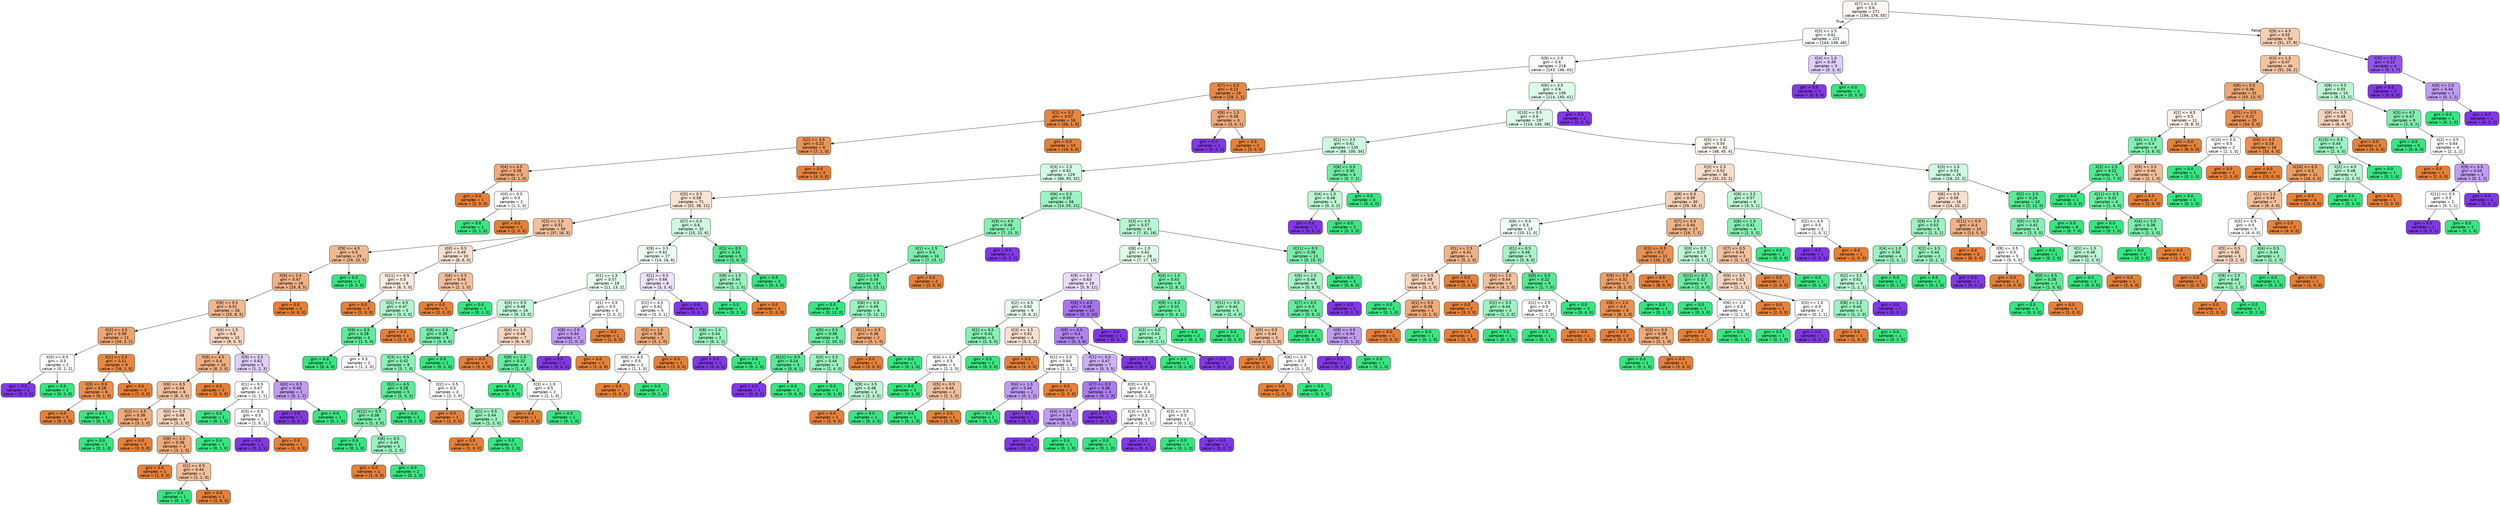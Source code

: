 digraph Tree {
node [shape=box, style="filled, rounded", color="black", fontname="helvetica"] ;
edge [fontname="helvetica"] ;
0 [label="X[7] <= 1.5\ngini = 0.6\nsamples = 271\nvalue = [194, 176, 55]", fillcolor="#fdf6f1"] ;
1 [label="X[5] <= 1.5\ngini = 0.61\nsamples = 221\nvalue = [143, 149, 46]", fillcolor="#f9fefb"] ;
0 -> 1 [labeldistance=2.5, labelangle=45, headlabel="True"] ;
2 [label="X[9] <= 2.5\ngini = 0.6\nsamples = 218\nvalue = [143, 146, 42]", fillcolor="#fcfffd"] ;
1 -> 2 ;
3 [label="X[7] <= 0.5\ngini = 0.12\nsamples = 19\nvalue = [29, 1, 1]", fillcolor="#e78946"] ;
2 -> 3 ;
4 [label="X[1] <= 0.5\ngini = 0.07\nsamples = 16\nvalue = [26, 1, 0]", fillcolor="#e68641"] ;
3 -> 4 ;
5 [label="X[2] <= 3.5\ngini = 0.22\nsamples = 6\nvalue = [7, 1, 0]", fillcolor="#e99355"] ;
4 -> 5 ;
6 [label="X[4] <= 0.5\ngini = 0.38\nsamples = 3\nvalue = [3, 1, 0]", fillcolor="#eeab7b"] ;
5 -> 6 ;
7 [label="gini = 0.0\nsamples = 1\nvalue = [2, 0, 0]", fillcolor="#e58139"] ;
6 -> 7 ;
8 [label="X[0] <= 0.5\ngini = 0.5\nsamples = 2\nvalue = [1, 1, 0]", fillcolor="#ffffff"] ;
6 -> 8 ;
9 [label="gini = 0.0\nsamples = 1\nvalue = [0, 1, 0]", fillcolor="#39e581"] ;
8 -> 9 ;
10 [label="gini = 0.0\nsamples = 1\nvalue = [1, 0, 0]", fillcolor="#e58139"] ;
8 -> 10 ;
11 [label="gini = 0.0\nsamples = 3\nvalue = [4, 0, 0]", fillcolor="#e58139"] ;
5 -> 11 ;
12 [label="gini = 0.0\nsamples = 10\nvalue = [19, 0, 0]", fillcolor="#e58139"] ;
4 -> 12 ;
13 [label="X[8] <= 1.5\ngini = 0.38\nsamples = 3\nvalue = [3, 0, 1]", fillcolor="#eeab7b"] ;
3 -> 13 ;
14 [label="gini = 0.0\nsamples = 1\nvalue = [0, 0, 1]", fillcolor="#8139e5"] ;
13 -> 14 ;
15 [label="gini = 0.0\nsamples = 2\nvalue = [3, 0, 0]", fillcolor="#e58139"] ;
13 -> 15 ;
16 [label="X[6] <= 3.5\ngini = 0.6\nsamples = 199\nvalue = [114, 145, 41]", fillcolor="#defbea"] ;
2 -> 16 ;
17 [label="X[10] <= 0.5\ngini = 0.6\nsamples = 197\nvalue = [114, 145, 38]", fillcolor="#ddfbea"] ;
16 -> 17 ;
18 [label="X[1] <= 3.5\ngini = 0.61\nsamples = 135\nvalue = [66, 100, 34]", fillcolor="#cdf8df"] ;
17 -> 18 ;
19 [label="X[3] <= 2.5\ngini = 0.62\nsamples = 129\nvalue = [66, 93, 32]", fillcolor="#d4f9e4"] ;
18 -> 19 ;
20 [label="X[5] <= 0.5\ngini = 0.58\nsamples = 71\nvalue = [52, 38, 11]", fillcolor="#f9e3d3"] ;
19 -> 20 ;
21 [label="X[3] <= 1.5\ngini = 0.51\nsamples = 39\nvalue = [37, 16, 5]", fillcolor="#f2c09c"] ;
20 -> 21 ;
22 [label="X[9] <= 4.5\ngini = 0.5\nsamples = 29\nvalue = [29, 10, 5]", fillcolor="#f0b990"] ;
21 -> 22 ;
23 [label="X[6] <= 2.5\ngini = 0.47\nsamples = 28\nvalue = [29, 8, 5]", fillcolor="#efb185"] ;
22 -> 23 ;
24 [label="X[8] <= 0.5\ngini = 0.51\nsamples = 26\nvalue = [25, 8, 5]", fillcolor="#f0b88f"] ;
23 -> 24 ;
25 [label="X[2] <= 3.5\ngini = 0.39\nsamples = 11\nvalue = [16, 3, 2]", fillcolor="#eca470"] ;
24 -> 25 ;
26 [label="X[0] <= 0.5\ngini = 0.5\nsamples = 2\nvalue = [0, 2, 2]", fillcolor="#ffffff"] ;
25 -> 26 ;
27 [label="gini = 0.0\nsamples = 1\nvalue = [0, 0, 2]", fillcolor="#8139e5"] ;
26 -> 27 ;
28 [label="gini = 0.0\nsamples = 1\nvalue = [0, 2, 0]", fillcolor="#39e581"] ;
26 -> 28 ;
29 [label="X[1] <= 0.5\ngini = 0.11\nsamples = 9\nvalue = [16, 1, 0]", fillcolor="#e78945"] ;
25 -> 29 ;
30 [label="X[3] <= 0.5\ngini = 0.18\nsamples = 6\nvalue = [9, 1, 0]", fillcolor="#e88f4f"] ;
29 -> 30 ;
31 [label="gini = 0.0\nsamples = 5\nvalue = [9, 0, 0]", fillcolor="#e58139"] ;
30 -> 31 ;
32 [label="gini = 0.0\nsamples = 1\nvalue = [0, 1, 0]", fillcolor="#39e581"] ;
30 -> 32 ;
33 [label="gini = 0.0\nsamples = 3\nvalue = [7, 0, 0]", fillcolor="#e58139"] ;
29 -> 33 ;
34 [label="X[4] <= 1.5\ngini = 0.6\nsamples = 15\nvalue = [9, 5, 3]", fillcolor="#f6d5bd"] ;
24 -> 34 ;
35 [label="X[9] <= 3.5\ngini = 0.4\nsamples = 10\nvalue = [8, 3, 0]", fillcolor="#efb083"] ;
34 -> 35 ;
36 [label="X[6] <= 0.5\ngini = 0.44\nsamples = 8\nvalue = [6, 3, 0]", fillcolor="#f2c09c"] ;
35 -> 36 ;
37 [label="X[2] <= 3.5\ngini = 0.38\nsamples = 4\nvalue = [3, 1, 0]", fillcolor="#eeab7b"] ;
36 -> 37 ;
38 [label="gini = 0.0\nsamples = 1\nvalue = [0, 1, 0]", fillcolor="#39e581"] ;
37 -> 38 ;
39 [label="gini = 0.0\nsamples = 3\nvalue = [3, 0, 0]", fillcolor="#e58139"] ;
37 -> 39 ;
40 [label="X[0] <= 0.5\ngini = 0.48\nsamples = 4\nvalue = [3, 2, 0]", fillcolor="#f6d5bd"] ;
36 -> 40 ;
41 [label="X[8] <= 2.0\ngini = 0.38\nsamples = 3\nvalue = [3, 1, 0]", fillcolor="#eeab7b"] ;
40 -> 41 ;
42 [label="gini = 0.0\nsamples = 1\nvalue = [1, 0, 0]", fillcolor="#e58139"] ;
41 -> 42 ;
43 [label="X[1] <= 0.5\ngini = 0.44\nsamples = 2\nvalue = [2, 1, 0]", fillcolor="#f2c09c"] ;
41 -> 43 ;
44 [label="gini = 0.0\nsamples = 1\nvalue = [0, 1, 0]", fillcolor="#39e581"] ;
43 -> 44 ;
45 [label="gini = 0.0\nsamples = 1\nvalue = [2, 0, 0]", fillcolor="#e58139"] ;
43 -> 45 ;
46 [label="gini = 0.0\nsamples = 1\nvalue = [0, 1, 0]", fillcolor="#39e581"] ;
40 -> 46 ;
47 [label="gini = 0.0\nsamples = 2\nvalue = [2, 0, 0]", fillcolor="#e58139"] ;
35 -> 47 ;
48 [label="X[9] <= 3.5\ngini = 0.61\nsamples = 5\nvalue = [1, 2, 3]", fillcolor="#e0cef8"] ;
34 -> 48 ;
49 [label="X[1] <= 0.5\ngini = 0.67\nsamples = 3\nvalue = [1, 1, 1]", fillcolor="#ffffff"] ;
48 -> 49 ;
50 [label="gini = 0.0\nsamples = 1\nvalue = [0, 1, 0]", fillcolor="#39e581"] ;
49 -> 50 ;
51 [label="X[3] <= 0.5\ngini = 0.5\nsamples = 2\nvalue = [1, 0, 1]", fillcolor="#ffffff"] ;
49 -> 51 ;
52 [label="gini = 0.0\nsamples = 1\nvalue = [0, 0, 1]", fillcolor="#8139e5"] ;
51 -> 52 ;
53 [label="gini = 0.0\nsamples = 1\nvalue = [1, 0, 0]", fillcolor="#e58139"] ;
51 -> 53 ;
54 [label="X[0] <= 0.5\ngini = 0.44\nsamples = 2\nvalue = [0, 1, 2]", fillcolor="#c09cf2"] ;
48 -> 54 ;
55 [label="gini = 0.0\nsamples = 1\nvalue = [0, 0, 2]", fillcolor="#8139e5"] ;
54 -> 55 ;
56 [label="gini = 0.0\nsamples = 1\nvalue = [0, 1, 0]", fillcolor="#39e581"] ;
54 -> 56 ;
57 [label="gini = 0.0\nsamples = 2\nvalue = [4, 0, 0]", fillcolor="#e58139"] ;
23 -> 57 ;
58 [label="gini = 0.0\nsamples = 1\nvalue = [0, 2, 0]", fillcolor="#39e581"] ;
22 -> 58 ;
59 [label="X[0] <= 0.5\ngini = 0.49\nsamples = 10\nvalue = [8, 6, 0]", fillcolor="#f8e0ce"] ;
21 -> 59 ;
60 [label="X[11] <= 0.5\ngini = 0.5\nsamples = 8\nvalue = [6, 5, 0]", fillcolor="#fbeade"] ;
59 -> 60 ;
61 [label="gini = 0.0\nsamples = 3\nvalue = [3, 0, 0]", fillcolor="#e58139"] ;
60 -> 61 ;
62 [label="X[2] <= 4.5\ngini = 0.47\nsamples = 5\nvalue = [3, 5, 0]", fillcolor="#b0f5cd"] ;
60 -> 62 ;
63 [label="X[9] <= 3.5\ngini = 0.28\nsamples = 4\nvalue = [1, 5, 0]", fillcolor="#61ea9a"] ;
62 -> 63 ;
64 [label="gini = 0.0\nsamples = 2\nvalue = [0, 4, 0]", fillcolor="#39e581"] ;
63 -> 64 ;
65 [label="gini = 0.5\nsamples = 2\nvalue = [1, 1, 0]", fillcolor="#ffffff"] ;
63 -> 65 ;
66 [label="gini = 0.0\nsamples = 1\nvalue = [2, 0, 0]", fillcolor="#e58139"] ;
62 -> 66 ;
67 [label="X[6] <= 0.5\ngini = 0.44\nsamples = 2\nvalue = [2, 1, 0]", fillcolor="#f2c09c"] ;
59 -> 67 ;
68 [label="gini = 0.0\nsamples = 1\nvalue = [2, 0, 0]", fillcolor="#e58139"] ;
67 -> 68 ;
69 [label="gini = 0.0\nsamples = 1\nvalue = [0, 1, 0]", fillcolor="#39e581"] ;
67 -> 69 ;
70 [label="X[7] <= 0.5\ngini = 0.6\nsamples = 32\nvalue = [15, 22, 6]", fillcolor="#cef8e0"] ;
20 -> 70 ;
71 [label="X[9] <= 3.5\ngini = 0.62\nsamples = 27\nvalue = [14, 16, 6]", fillcolor="#edfdf4"] ;
70 -> 71 ;
72 [label="X[1] <= 1.5\ngini = 0.57\nsamples = 19\nvalue = [11, 13, 2]", fillcolor="#e5fcee"] ;
71 -> 72 ;
73 [label="X[4] <= 0.5\ngini = 0.48\nsamples = 16\nvalue = [9, 13, 0]", fillcolor="#c2f7d8"] ;
72 -> 73 ;
74 [label="X[8] <= 3.5\ngini = 0.38\nsamples = 9\nvalue = [3, 9, 0]", fillcolor="#7beeab"] ;
73 -> 74 ;
75 [label="X[3] <= 0.5\ngini = 0.42\nsamples = 8\nvalue = [3, 7, 0]", fillcolor="#8ef0b7"] ;
74 -> 75 ;
76 [label="X[2] <= 4.5\ngini = 0.28\nsamples = 5\nvalue = [1, 5, 0]", fillcolor="#61ea9a"] ;
75 -> 76 ;
77 [label="X[11] <= 0.5\ngini = 0.38\nsamples = 4\nvalue = [1, 3, 0]", fillcolor="#7beeab"] ;
76 -> 77 ;
78 [label="gini = 0.0\nsamples = 1\nvalue = [0, 1, 0]", fillcolor="#39e581"] ;
77 -> 78 ;
79 [label="X[6] <= 0.5\ngini = 0.44\nsamples = 3\nvalue = [1, 2, 0]", fillcolor="#9cf2c0"] ;
77 -> 79 ;
80 [label="gini = 0.0\nsamples = 1\nvalue = [1, 0, 0]", fillcolor="#e58139"] ;
79 -> 80 ;
81 [label="gini = 0.0\nsamples = 2\nvalue = [0, 2, 0]", fillcolor="#39e581"] ;
79 -> 81 ;
82 [label="gini = 0.0\nsamples = 1\nvalue = [0, 2, 0]", fillcolor="#39e581"] ;
76 -> 82 ;
83 [label="X[2] <= 3.5\ngini = 0.5\nsamples = 3\nvalue = [2, 2, 0]", fillcolor="#ffffff"] ;
75 -> 83 ;
84 [label="gini = 0.0\nsamples = 1\nvalue = [1, 0, 0]", fillcolor="#e58139"] ;
83 -> 84 ;
85 [label="X[1] <= 0.5\ngini = 0.44\nsamples = 2\nvalue = [1, 2, 0]", fillcolor="#9cf2c0"] ;
83 -> 85 ;
86 [label="gini = 0.0\nsamples = 1\nvalue = [1, 0, 0]", fillcolor="#e58139"] ;
85 -> 86 ;
87 [label="gini = 0.0\nsamples = 1\nvalue = [0, 2, 0]", fillcolor="#39e581"] ;
85 -> 87 ;
88 [label="gini = 0.0\nsamples = 1\nvalue = [0, 2, 0]", fillcolor="#39e581"] ;
74 -> 88 ;
89 [label="X[4] <= 1.5\ngini = 0.48\nsamples = 7\nvalue = [6, 4, 0]", fillcolor="#f6d5bd"] ;
73 -> 89 ;
90 [label="gini = 0.0\nsamples = 3\nvalue = [5, 0, 0]", fillcolor="#e58139"] ;
89 -> 90 ;
91 [label="X[8] <= 2.0\ngini = 0.32\nsamples = 4\nvalue = [1, 4, 0]", fillcolor="#6aeca0"] ;
89 -> 91 ;
92 [label="gini = 0.0\nsamples = 2\nvalue = [0, 3, 0]", fillcolor="#39e581"] ;
91 -> 92 ;
93 [label="X[3] <= 1.0\ngini = 0.5\nsamples = 2\nvalue = [1, 1, 0]", fillcolor="#ffffff"] ;
91 -> 93 ;
94 [label="gini = 0.0\nsamples = 1\nvalue = [1, 0, 0]", fillcolor="#e58139"] ;
93 -> 94 ;
95 [label="gini = 0.0\nsamples = 1\nvalue = [0, 1, 0]", fillcolor="#39e581"] ;
93 -> 95 ;
96 [label="X[1] <= 2.5\ngini = 0.5\nsamples = 3\nvalue = [2, 0, 2]", fillcolor="#ffffff"] ;
72 -> 96 ;
97 [label="X[8] <= 2.5\ngini = 0.44\nsamples = 2\nvalue = [1, 0, 2]", fillcolor="#c09cf2"] ;
96 -> 97 ;
98 [label="gini = 0.0\nsamples = 1\nvalue = [0, 0, 2]", fillcolor="#8139e5"] ;
97 -> 98 ;
99 [label="gini = 0.0\nsamples = 1\nvalue = [1, 0, 0]", fillcolor="#e58139"] ;
97 -> 99 ;
100 [label="gini = 0.0\nsamples = 1\nvalue = [1, 0, 0]", fillcolor="#e58139"] ;
96 -> 100 ;
101 [label="X[1] <= 0.5\ngini = 0.66\nsamples = 8\nvalue = [3, 3, 4]", fillcolor="#ede3fb"] ;
71 -> 101 ;
102 [label="X[2] <= 4.5\ngini = 0.61\nsamples = 5\nvalue = [3, 3, 1]", fillcolor="#ffffff"] ;
101 -> 102 ;
103 [label="X[3] <= 1.0\ngini = 0.38\nsamples = 3\nvalue = [3, 1, 0]", fillcolor="#eeab7b"] ;
102 -> 103 ;
104 [label="X[6] <= 0.5\ngini = 0.5\nsamples = 2\nvalue = [1, 1, 0]", fillcolor="#ffffff"] ;
103 -> 104 ;
105 [label="gini = 0.0\nsamples = 1\nvalue = [1, 0, 0]", fillcolor="#e58139"] ;
104 -> 105 ;
106 [label="gini = 0.0\nsamples = 1\nvalue = [0, 1, 0]", fillcolor="#39e581"] ;
104 -> 106 ;
107 [label="gini = 0.0\nsamples = 1\nvalue = [2, 0, 0]", fillcolor="#e58139"] ;
103 -> 107 ;
108 [label="X[8] <= 2.0\ngini = 0.44\nsamples = 2\nvalue = [0, 2, 1]", fillcolor="#9cf2c0"] ;
102 -> 108 ;
109 [label="gini = 0.0\nsamples = 1\nvalue = [0, 0, 1]", fillcolor="#8139e5"] ;
108 -> 109 ;
110 [label="gini = 0.0\nsamples = 1\nvalue = [0, 2, 0]", fillcolor="#39e581"] ;
108 -> 110 ;
111 [label="gini = 0.0\nsamples = 3\nvalue = [0, 0, 3]", fillcolor="#8139e5"] ;
101 -> 111 ;
112 [label="X[1] <= 0.5\ngini = 0.24\nsamples = 5\nvalue = [1, 6, 0]", fillcolor="#5ae996"] ;
70 -> 112 ;
113 [label="X[8] <= 1.5\ngini = 0.44\nsamples = 2\nvalue = [1, 2, 0]", fillcolor="#9cf2c0"] ;
112 -> 113 ;
114 [label="gini = 0.0\nsamples = 1\nvalue = [0, 2, 0]", fillcolor="#39e581"] ;
113 -> 114 ;
115 [label="gini = 0.0\nsamples = 1\nvalue = [1, 0, 0]", fillcolor="#e58139"] ;
113 -> 115 ;
116 [label="gini = 0.0\nsamples = 3\nvalue = [0, 4, 0]", fillcolor="#39e581"] ;
112 -> 116 ;
117 [label="X[6] <= 0.5\ngini = 0.55\nsamples = 58\nvalue = [14, 55, 21]", fillcolor="#9df2c1"] ;
19 -> 117 ;
118 [label="X[9] <= 4.5\ngini = 0.46\nsamples = 17\nvalue = [7, 23, 3]", fillcolor="#85efb1"] ;
117 -> 118 ;
119 [label="X[1] <= 2.5\ngini = 0.4\nsamples = 16\nvalue = [7, 23, 1]", fillcolor="#7beeab"] ;
118 -> 119 ;
120 [label="X[2] <= 4.5\ngini = 0.34\nsamples = 14\nvalue = [5, 23, 1]", fillcolor="#6aeca0"] ;
119 -> 120 ;
121 [label="gini = 0.0\nsamples = 6\nvalue = [0, 12, 0]", fillcolor="#39e581"] ;
120 -> 121 ;
122 [label="X[8] <= 3.5\ngini = 0.49\nsamples = 8\nvalue = [5, 11, 1]", fillcolor="#9cf2c0"] ;
120 -> 122 ;
123 [label="X[0] <= 0.5\ngini = 0.38\nsamples = 6\nvalue = [2, 10, 1]", fillcolor="#6feca3"] ;
122 -> 123 ;
124 [label="X[11] <= 0.5\ngini = 0.24\nsamples = 3\nvalue = [0, 6, 1]", fillcolor="#5ae996"] ;
123 -> 124 ;
125 [label="gini = 0.0\nsamples = 1\nvalue = [0, 0, 1]", fillcolor="#8139e5"] ;
124 -> 125 ;
126 [label="gini = 0.0\nsamples = 2\nvalue = [0, 6, 0]", fillcolor="#39e581"] ;
124 -> 126 ;
127 [label="X[3] <= 3.5\ngini = 0.44\nsamples = 3\nvalue = [2, 4, 0]", fillcolor="#9cf2c0"] ;
123 -> 127 ;
128 [label="gini = 0.0\nsamples = 1\nvalue = [0, 1, 0]", fillcolor="#39e581"] ;
127 -> 128 ;
129 [label="X[9] <= 3.5\ngini = 0.48\nsamples = 2\nvalue = [2, 3, 0]", fillcolor="#bdf6d5"] ;
127 -> 129 ;
130 [label="gini = 0.0\nsamples = 1\nvalue = [2, 0, 0]", fillcolor="#e58139"] ;
129 -> 130 ;
131 [label="gini = 0.0\nsamples = 1\nvalue = [0, 3, 0]", fillcolor="#39e581"] ;
129 -> 131 ;
132 [label="X[11] <= 0.5\ngini = 0.38\nsamples = 2\nvalue = [3, 1, 0]", fillcolor="#eeab7b"] ;
122 -> 132 ;
133 [label="gini = 0.0\nsamples = 1\nvalue = [3, 0, 0]", fillcolor="#e58139"] ;
132 -> 133 ;
134 [label="gini = 0.0\nsamples = 1\nvalue = [0, 1, 0]", fillcolor="#39e581"] ;
132 -> 134 ;
135 [label="gini = 0.0\nsamples = 2\nvalue = [2, 0, 0]", fillcolor="#e58139"] ;
119 -> 135 ;
136 [label="gini = 0.0\nsamples = 1\nvalue = [0, 0, 2]", fillcolor="#8139e5"] ;
118 -> 136 ;
137 [label="X[3] <= 4.5\ngini = 0.57\nsamples = 41\nvalue = [7, 32, 18]", fillcolor="#b8f6d2"] ;
117 -> 137 ;
138 [label="X[8] <= 2.0\ngini = 0.63\nsamples = 28\nvalue = [7, 17, 13]", fillcolor="#defbea"] ;
137 -> 138 ;
139 [label="X[9] <= 3.5\ngini = 0.63\nsamples = 19\nvalue = [5, 9, 12]", fillcolor="#e9dcfa"] ;
138 -> 139 ;
140 [label="X[2] <= 4.5\ngini = 0.62\nsamples = 9\nvalue = [5, 6, 2]", fillcolor="#e6fcef"] ;
139 -> 140 ;
141 [label="X[1] <= 0.5\ngini = 0.41\nsamples = 5\nvalue = [2, 5, 0]", fillcolor="#88efb3"] ;
140 -> 141 ;
142 [label="X[4] <= 2.5\ngini = 0.5\nsamples = 3\nvalue = [2, 2, 0]", fillcolor="#ffffff"] ;
141 -> 142 ;
143 [label="gini = 0.0\nsamples = 1\nvalue = [0, 1, 0]", fillcolor="#39e581"] ;
142 -> 143 ;
144 [label="X[5] <= 0.5\ngini = 0.44\nsamples = 2\nvalue = [2, 1, 0]", fillcolor="#f2c09c"] ;
142 -> 144 ;
145 [label="gini = 0.0\nsamples = 1\nvalue = [0, 1, 0]", fillcolor="#39e581"] ;
144 -> 145 ;
146 [label="gini = 0.0\nsamples = 1\nvalue = [2, 0, 0]", fillcolor="#e58139"] ;
144 -> 146 ;
147 [label="gini = 0.0\nsamples = 2\nvalue = [0, 3, 0]", fillcolor="#39e581"] ;
141 -> 147 ;
148 [label="X[3] <= 3.5\ngini = 0.61\nsamples = 4\nvalue = [3, 1, 2]", fillcolor="#f8e0ce"] ;
140 -> 148 ;
149 [label="gini = 0.0\nsamples = 1\nvalue = [1, 0, 0]", fillcolor="#e58139"] ;
148 -> 149 ;
150 [label="X[1] <= 2.0\ngini = 0.64\nsamples = 3\nvalue = [2, 1, 2]", fillcolor="#ffffff"] ;
148 -> 150 ;
151 [label="X[4] <= 1.5\ngini = 0.44\nsamples = 2\nvalue = [0, 1, 2]", fillcolor="#c09cf2"] ;
150 -> 151 ;
152 [label="gini = 0.0\nsamples = 1\nvalue = [0, 1, 0]", fillcolor="#39e581"] ;
151 -> 152 ;
153 [label="gini = 0.0\nsamples = 1\nvalue = [0, 0, 2]", fillcolor="#8139e5"] ;
151 -> 153 ;
154 [label="gini = 0.0\nsamples = 1\nvalue = [2, 0, 0]", fillcolor="#e58139"] ;
150 -> 154 ;
155 [label="X[9] <= 4.5\ngini = 0.36\nsamples = 10\nvalue = [0, 3, 10]", fillcolor="#a774ed"] ;
139 -> 155 ;
156 [label="X[8] <= 0.5\ngini = 0.4\nsamples = 9\nvalue = [0, 3, 8]", fillcolor="#b083ef"] ;
155 -> 156 ;
157 [label="X[1] <= 0.5\ngini = 0.47\nsamples = 7\nvalue = [0, 3, 5]", fillcolor="#cdb0f5"] ;
156 -> 157 ;
158 [label="X[7] <= 0.5\ngini = 0.38\nsamples = 3\nvalue = [0, 1, 3]", fillcolor="#ab7bee"] ;
157 -> 158 ;
159 [label="X[4] <= 1.0\ngini = 0.44\nsamples = 2\nvalue = [0, 1, 2]", fillcolor="#c09cf2"] ;
158 -> 159 ;
160 [label="gini = 0.0\nsamples = 1\nvalue = [0, 0, 2]", fillcolor="#8139e5"] ;
159 -> 160 ;
161 [label="gini = 0.0\nsamples = 1\nvalue = [0, 1, 0]", fillcolor="#39e581"] ;
159 -> 161 ;
162 [label="gini = 0.0\nsamples = 1\nvalue = [0, 0, 1]", fillcolor="#8139e5"] ;
158 -> 162 ;
163 [label="X[0] <= 0.5\ngini = 0.5\nsamples = 4\nvalue = [0, 2, 2]", fillcolor="#ffffff"] ;
157 -> 163 ;
164 [label="X[3] <= 3.5\ngini = 0.5\nsamples = 2\nvalue = [0, 1, 1]", fillcolor="#ffffff"] ;
163 -> 164 ;
165 [label="gini = 0.0\nsamples = 1\nvalue = [0, 1, 0]", fillcolor="#39e581"] ;
164 -> 165 ;
166 [label="gini = 0.0\nsamples = 1\nvalue = [0, 0, 1]", fillcolor="#8139e5"] ;
164 -> 166 ;
167 [label="X[3] <= 3.5\ngini = 0.5\nsamples = 2\nvalue = [0, 1, 1]", fillcolor="#ffffff"] ;
163 -> 167 ;
168 [label="gini = 0.0\nsamples = 1\nvalue = [0, 1, 0]", fillcolor="#39e581"] ;
167 -> 168 ;
169 [label="gini = 0.0\nsamples = 1\nvalue = [0, 0, 1]", fillcolor="#8139e5"] ;
167 -> 169 ;
170 [label="gini = 0.0\nsamples = 2\nvalue = [0, 0, 3]", fillcolor="#8139e5"] ;
156 -> 170 ;
171 [label="gini = 0.0\nsamples = 1\nvalue = [0, 0, 2]", fillcolor="#8139e5"] ;
155 -> 171 ;
172 [label="X[4] <= 1.0\ngini = 0.43\nsamples = 9\nvalue = [2, 8, 1]", fillcolor="#7beeab"] ;
138 -> 172 ;
173 [label="X[9] <= 4.5\ngini = 0.32\nsamples = 4\nvalue = [0, 4, 1]", fillcolor="#6aeca0"] ;
172 -> 173 ;
174 [label="X[2] <= 4.0\ngini = 0.44\nsamples = 2\nvalue = [0, 2, 1]", fillcolor="#9cf2c0"] ;
173 -> 174 ;
175 [label="gini = 0.0\nsamples = 1\nvalue = [0, 2, 0]", fillcolor="#39e581"] ;
174 -> 175 ;
176 [label="gini = 0.0\nsamples = 1\nvalue = [0, 0, 1]", fillcolor="#8139e5"] ;
174 -> 176 ;
177 [label="gini = 0.0\nsamples = 2\nvalue = [0, 2, 0]", fillcolor="#39e581"] ;
173 -> 177 ;
178 [label="X[11] <= 0.5\ngini = 0.44\nsamples = 5\nvalue = [2, 4, 0]", fillcolor="#9cf2c0"] ;
172 -> 178 ;
179 [label="gini = 0.0\nsamples = 2\nvalue = [0, 3, 0]", fillcolor="#39e581"] ;
178 -> 179 ;
180 [label="X[0] <= 0.5\ngini = 0.44\nsamples = 3\nvalue = [2, 1, 0]", fillcolor="#f2c09c"] ;
178 -> 180 ;
181 [label="gini = 0.0\nsamples = 1\nvalue = [1, 0, 0]", fillcolor="#e58139"] ;
180 -> 181 ;
182 [label="X[6] <= 2.0\ngini = 0.5\nsamples = 2\nvalue = [1, 1, 0]", fillcolor="#ffffff"] ;
180 -> 182 ;
183 [label="gini = 0.0\nsamples = 1\nvalue = [1, 0, 0]", fillcolor="#e58139"] ;
182 -> 183 ;
184 [label="gini = 0.0\nsamples = 1\nvalue = [0, 1, 0]", fillcolor="#39e581"] ;
182 -> 184 ;
185 [label="X[11] <= 0.5\ngini = 0.38\nsamples = 13\nvalue = [0, 15, 5]", fillcolor="#7beeab"] ;
137 -> 185 ;
186 [label="X[6] <= 2.0\ngini = 0.46\nsamples = 8\nvalue = [0, 9, 5]", fillcolor="#a7f3c7"] ;
185 -> 186 ;
187 [label="X[7] <= 0.5\ngini = 0.3\nsamples = 6\nvalue = [0, 9, 2]", fillcolor="#65eb9d"] ;
186 -> 187 ;
188 [label="gini = 0.0\nsamples = 4\nvalue = [0, 8, 0]", fillcolor="#39e581"] ;
187 -> 188 ;
189 [label="X[9] <= 4.5\ngini = 0.44\nsamples = 2\nvalue = [0, 1, 2]", fillcolor="#c09cf2"] ;
187 -> 189 ;
190 [label="gini = 0.0\nsamples = 1\nvalue = [0, 0, 2]", fillcolor="#8139e5"] ;
189 -> 190 ;
191 [label="gini = 0.0\nsamples = 1\nvalue = [0, 1, 0]", fillcolor="#39e581"] ;
189 -> 191 ;
192 [label="gini = 0.0\nsamples = 2\nvalue = [0, 0, 3]", fillcolor="#8139e5"] ;
186 -> 192 ;
193 [label="gini = 0.0\nsamples = 5\nvalue = [0, 6, 0]", fillcolor="#39e581"] ;
185 -> 193 ;
194 [label="X[8] <= 0.5\ngini = 0.35\nsamples = 6\nvalue = [0, 7, 2]", fillcolor="#72eca5"] ;
18 -> 194 ;
195 [label="X[4] <= 1.5\ngini = 0.48\nsamples = 3\nvalue = [0, 3, 2]", fillcolor="#bdf6d5"] ;
194 -> 195 ;
196 [label="gini = 0.0\nsamples = 1\nvalue = [0, 0, 2]", fillcolor="#8139e5"] ;
195 -> 196 ;
197 [label="gini = 0.0\nsamples = 2\nvalue = [0, 3, 0]", fillcolor="#39e581"] ;
195 -> 197 ;
198 [label="gini = 0.0\nsamples = 3\nvalue = [0, 4, 0]", fillcolor="#39e581"] ;
194 -> 198 ;
199 [label="X[5] <= 0.5\ngini = 0.54\nsamples = 62\nvalue = [48, 45, 4]", fillcolor="#fef8f4"] ;
17 -> 199 ;
200 [label="X[3] <= 2.5\ngini = 0.52\nsamples = 36\nvalue = [32, 23, 2]", fillcolor="#f8decb"] ;
199 -> 200 ;
201 [label="X[8] <= 0.5\ngini = 0.49\nsamples = 30\nvalue = [29, 18, 1]", fillcolor="#f5d1b6"] ;
200 -> 201 ;
202 [label="X[6] <= 0.5\ngini = 0.5\nsamples = 13\nvalue = [10, 11, 0]", fillcolor="#edfdf4"] ;
201 -> 202 ;
203 [label="X[1] <= 2.5\ngini = 0.41\nsamples = 4\nvalue = [5, 2, 0]", fillcolor="#efb388"] ;
202 -> 203 ;
204 [label="X[0] <= 0.5\ngini = 0.48\nsamples = 3\nvalue = [3, 2, 0]", fillcolor="#f6d5bd"] ;
203 -> 204 ;
205 [label="gini = 0.0\nsamples = 1\nvalue = [0, 1, 0]", fillcolor="#39e581"] ;
204 -> 205 ;
206 [label="X[1] <= 0.5\ngini = 0.38\nsamples = 2\nvalue = [3, 1, 0]", fillcolor="#eeab7b"] ;
204 -> 206 ;
207 [label="gini = 0.0\nsamples = 1\nvalue = [3, 0, 0]", fillcolor="#e58139"] ;
206 -> 207 ;
208 [label="gini = 0.0\nsamples = 1\nvalue = [0, 1, 0]", fillcolor="#39e581"] ;
206 -> 208 ;
209 [label="gini = 0.0\nsamples = 1\nvalue = [2, 0, 0]", fillcolor="#e58139"] ;
203 -> 209 ;
210 [label="X[1] <= 0.5\ngini = 0.46\nsamples = 9\nvalue = [5, 9, 0]", fillcolor="#a7f3c7"] ;
202 -> 210 ;
211 [label="X[4] <= 2.0\ngini = 0.44\nsamples = 4\nvalue = [4, 2, 0]", fillcolor="#f2c09c"] ;
210 -> 211 ;
212 [label="gini = 0.0\nsamples = 2\nvalue = [3, 0, 0]", fillcolor="#e58139"] ;
211 -> 212 ;
213 [label="X[2] <= 3.5\ngini = 0.44\nsamples = 2\nvalue = [1, 2, 0]", fillcolor="#9cf2c0"] ;
211 -> 213 ;
214 [label="gini = 0.0\nsamples = 1\nvalue = [1, 0, 0]", fillcolor="#e58139"] ;
213 -> 214 ;
215 [label="gini = 0.0\nsamples = 1\nvalue = [0, 2, 0]", fillcolor="#39e581"] ;
213 -> 215 ;
216 [label="X[0] <= 0.5\ngini = 0.22\nsamples = 5\nvalue = [1, 7, 0]", fillcolor="#55e993"] ;
210 -> 216 ;
217 [label="X[1] <= 2.5\ngini = 0.5\nsamples = 2\nvalue = [1, 1, 0]", fillcolor="#ffffff"] ;
216 -> 217 ;
218 [label="gini = 0.0\nsamples = 1\nvalue = [0, 1, 0]", fillcolor="#39e581"] ;
217 -> 218 ;
219 [label="gini = 0.0\nsamples = 1\nvalue = [1, 0, 0]", fillcolor="#e58139"] ;
217 -> 219 ;
220 [label="gini = 0.0\nsamples = 3\nvalue = [0, 6, 0]", fillcolor="#39e581"] ;
216 -> 220 ;
221 [label="X[7] <= 0.5\ngini = 0.44\nsamples = 17\nvalue = [19, 7, 1]", fillcolor="#efb388"] ;
201 -> 221 ;
222 [label="X[1] <= 0.5\ngini = 0.2\nsamples = 11\nvalue = [16, 2, 0]", fillcolor="#e89152"] ;
221 -> 222 ;
223 [label="X[9] <= 3.5\ngini = 0.32\nsamples = 7\nvalue = [8, 2, 0]", fillcolor="#eca06a"] ;
222 -> 223 ;
224 [label="X[8] <= 2.0\ngini = 0.2\nsamples = 6\nvalue = [8, 1, 0]", fillcolor="#e89152"] ;
223 -> 224 ;
225 [label="gini = 0.0\nsamples = 3\nvalue = [5, 0, 0]", fillcolor="#e58139"] ;
224 -> 225 ;
226 [label="X[3] <= 0.5\ngini = 0.38\nsamples = 3\nvalue = [3, 1, 0]", fillcolor="#eeab7b"] ;
224 -> 226 ;
227 [label="gini = 0.0\nsamples = 1\nvalue = [0, 1, 0]", fillcolor="#39e581"] ;
226 -> 227 ;
228 [label="gini = 0.0\nsamples = 2\nvalue = [3, 0, 0]", fillcolor="#e58139"] ;
226 -> 228 ;
229 [label="gini = 0.0\nsamples = 1\nvalue = [0, 1, 0]", fillcolor="#39e581"] ;
223 -> 229 ;
230 [label="gini = 0.0\nsamples = 4\nvalue = [8, 0, 0]", fillcolor="#e58139"] ;
222 -> 230 ;
231 [label="X[0] <= 0.5\ngini = 0.57\nsamples = 6\nvalue = [3, 5, 1]", fillcolor="#bdf6d5"] ;
221 -> 231 ;
232 [label="X[11] <= 0.5\ngini = 0.32\nsamples = 3\nvalue = [1, 4, 0]", fillcolor="#6aeca0"] ;
231 -> 232 ;
233 [label="gini = 0.0\nsamples = 1\nvalue = [0, 3, 0]", fillcolor="#39e581"] ;
232 -> 233 ;
234 [label="X[6] <= 1.0\ngini = 0.5\nsamples = 2\nvalue = [1, 1, 0]", fillcolor="#ffffff"] ;
232 -> 234 ;
235 [label="gini = 0.0\nsamples = 1\nvalue = [1, 0, 0]", fillcolor="#e58139"] ;
234 -> 235 ;
236 [label="gini = 0.0\nsamples = 1\nvalue = [0, 1, 0]", fillcolor="#39e581"] ;
234 -> 236 ;
237 [label="X[9] <= 3.5\ngini = 0.62\nsamples = 3\nvalue = [2, 1, 1]", fillcolor="#f6d5bd"] ;
231 -> 237 ;
238 [label="gini = 0.0\nsamples = 1\nvalue = [2, 0, 0]", fillcolor="#e58139"] ;
237 -> 238 ;
239 [label="X[3] <= 1.0\ngini = 0.5\nsamples = 2\nvalue = [0, 1, 1]", fillcolor="#ffffff"] ;
237 -> 239 ;
240 [label="gini = 0.0\nsamples = 1\nvalue = [0, 1, 0]", fillcolor="#39e581"] ;
239 -> 240 ;
241 [label="gini = 0.0\nsamples = 1\nvalue = [0, 0, 1]", fillcolor="#8139e5"] ;
239 -> 241 ;
242 [label="X[9] <= 3.5\ngini = 0.57\nsamples = 6\nvalue = [3, 5, 1]", fillcolor="#bdf6d5"] ;
200 -> 242 ;
243 [label="X[8] <= 1.5\ngini = 0.41\nsamples = 4\nvalue = [2, 5, 0]", fillcolor="#88efb3"] ;
242 -> 243 ;
244 [label="X[7] <= 0.5\ngini = 0.44\nsamples = 2\nvalue = [2, 1, 0]", fillcolor="#f2c09c"] ;
243 -> 244 ;
245 [label="gini = 0.0\nsamples = 1\nvalue = [2, 0, 0]", fillcolor="#e58139"] ;
244 -> 245 ;
246 [label="gini = 0.0\nsamples = 1\nvalue = [0, 1, 0]", fillcolor="#39e581"] ;
244 -> 246 ;
247 [label="gini = 0.0\nsamples = 2\nvalue = [0, 4, 0]", fillcolor="#39e581"] ;
243 -> 247 ;
248 [label="X[2] <= 4.5\ngini = 0.5\nsamples = 2\nvalue = [1, 0, 1]", fillcolor="#ffffff"] ;
242 -> 248 ;
249 [label="gini = 0.0\nsamples = 1\nvalue = [0, 0, 1]", fillcolor="#8139e5"] ;
248 -> 249 ;
250 [label="gini = 0.0\nsamples = 1\nvalue = [1, 0, 0]", fillcolor="#e58139"] ;
248 -> 250 ;
251 [label="X[3] <= 1.5\ngini = 0.53\nsamples = 26\nvalue = [16, 22, 2]", fillcolor="#cef8e0"] ;
199 -> 251 ;
252 [label="X[6] <= 0.5\ngini = 0.56\nsamples = 16\nvalue = [14, 10, 2]", fillcolor="#f8e0ce"] ;
251 -> 252 ;
253 [label="X[9] <= 3.5\ngini = 0.53\nsamples = 6\nvalue = [1, 5, 2]", fillcolor="#9cf2c0"] ;
252 -> 253 ;
254 [label="X[4] <= 1.0\ngini = 0.56\nsamples = 4\nvalue = [1, 3, 1]", fillcolor="#9cf2c0"] ;
253 -> 254 ;
255 [label="X[2] <= 3.5\ngini = 0.62\nsamples = 3\nvalue = [1, 2, 1]", fillcolor="#bdf6d5"] ;
254 -> 255 ;
256 [label="X[8] <= 1.5\ngini = 0.44\nsamples = 2\nvalue = [1, 2, 0]", fillcolor="#9cf2c0"] ;
255 -> 256 ;
257 [label="gini = 0.0\nsamples = 1\nvalue = [1, 0, 0]", fillcolor="#e58139"] ;
256 -> 257 ;
258 [label="gini = 0.0\nsamples = 1\nvalue = [0, 2, 0]", fillcolor="#39e581"] ;
256 -> 258 ;
259 [label="gini = 0.0\nsamples = 1\nvalue = [0, 0, 1]", fillcolor="#8139e5"] ;
255 -> 259 ;
260 [label="gini = 0.0\nsamples = 1\nvalue = [0, 1, 0]", fillcolor="#39e581"] ;
254 -> 260 ;
261 [label="X[2] <= 3.5\ngini = 0.44\nsamples = 2\nvalue = [0, 2, 1]", fillcolor="#9cf2c0"] ;
253 -> 261 ;
262 [label="gini = 0.0\nsamples = 1\nvalue = [0, 2, 0]", fillcolor="#39e581"] ;
261 -> 262 ;
263 [label="gini = 0.0\nsamples = 1\nvalue = [0, 0, 1]", fillcolor="#8139e5"] ;
261 -> 263 ;
264 [label="X[11] <= 0.5\ngini = 0.4\nsamples = 10\nvalue = [13, 5, 0]", fillcolor="#efb185"] ;
252 -> 264 ;
265 [label="gini = 0.0\nsamples = 5\nvalue = [8, 0, 0]", fillcolor="#e58139"] ;
264 -> 265 ;
266 [label="X[8] <= 3.5\ngini = 0.5\nsamples = 5\nvalue = [5, 5, 0]", fillcolor="#ffffff"] ;
264 -> 266 ;
267 [label="gini = 0.0\nsamples = 3\nvalue = [4, 0, 0]", fillcolor="#e58139"] ;
266 -> 267 ;
268 [label="X[0] <= 0.5\ngini = 0.28\nsamples = 2\nvalue = [1, 5, 0]", fillcolor="#61ea9a"] ;
266 -> 268 ;
269 [label="gini = 0.0\nsamples = 1\nvalue = [0, 5, 0]", fillcolor="#39e581"] ;
268 -> 269 ;
270 [label="gini = 0.0\nsamples = 1\nvalue = [1, 0, 0]", fillcolor="#e58139"] ;
268 -> 270 ;
271 [label="X[2] <= 3.5\ngini = 0.24\nsamples = 10\nvalue = [2, 12, 0]", fillcolor="#5ae996"] ;
251 -> 271 ;
272 [label="X[0] <= 0.5\ngini = 0.41\nsamples = 4\nvalue = [2, 5, 0]", fillcolor="#88efb3"] ;
271 -> 272 ;
273 [label="gini = 0.0\nsamples = 1\nvalue = [0, 2, 0]", fillcolor="#39e581"] ;
272 -> 273 ;
274 [label="X[1] <= 1.5\ngini = 0.48\nsamples = 3\nvalue = [2, 3, 0]", fillcolor="#bdf6d5"] ;
272 -> 274 ;
275 [label="gini = 0.0\nsamples = 2\nvalue = [0, 3, 0]", fillcolor="#39e581"] ;
274 -> 275 ;
276 [label="gini = 0.0\nsamples = 1\nvalue = [2, 0, 0]", fillcolor="#e58139"] ;
274 -> 276 ;
277 [label="gini = 0.0\nsamples = 6\nvalue = [0, 7, 0]", fillcolor="#39e581"] ;
271 -> 277 ;
278 [label="gini = 0.0\nsamples = 2\nvalue = [0, 0, 3]", fillcolor="#8139e5"] ;
16 -> 278 ;
279 [label="X[4] <= 1.0\ngini = 0.49\nsamples = 3\nvalue = [0, 3, 4]", fillcolor="#e0cef8"] ;
1 -> 279 ;
280 [label="gini = 0.0\nsamples = 1\nvalue = [0, 0, 4]", fillcolor="#8139e5"] ;
279 -> 280 ;
281 [label="gini = 0.0\nsamples = 2\nvalue = [0, 3, 0]", fillcolor="#39e581"] ;
279 -> 281 ;
282 [label="X[9] <= 4.5\ngini = 0.55\nsamples = 50\nvalue = [51, 27, 9]", fillcolor="#f5cdb0"] ;
0 -> 282 [labeldistance=2.5, labelangle=-45, headlabel="False"] ;
283 [label="X[3] <= 1.5\ngini = 0.47\nsamples = 46\nvalue = [51, 26, 2]", fillcolor="#f3c4a2"] ;
282 -> 283 ;
284 [label="X[8] <= 0.5\ngini = 0.36\nsamples = 31\nvalue = [43, 13, 0]", fillcolor="#eda775"] ;
283 -> 284 ;
285 [label="X[2] <= 4.5\ngini = 0.5\nsamples = 11\nvalue = [9, 8, 0]", fillcolor="#fcf1e9"] ;
284 -> 285 ;
286 [label="X[4] <= 1.5\ngini = 0.4\nsamples = 8\nvalue = [3, 8, 0]", fillcolor="#83efb0"] ;
285 -> 286 ;
287 [label="X[2] <= 2.5\ngini = 0.22\nsamples = 5\nvalue = [1, 7, 0]", fillcolor="#55e993"] ;
286 -> 287 ;
288 [label="gini = 0.0\nsamples = 1\nvalue = [0, 3, 0]", fillcolor="#39e581"] ;
287 -> 288 ;
289 [label="X[11] <= 0.5\ngini = 0.32\nsamples = 4\nvalue = [1, 4, 0]", fillcolor="#6aeca0"] ;
287 -> 289 ;
290 [label="gini = 0.0\nsamples = 1\nvalue = [0, 1, 0]", fillcolor="#39e581"] ;
289 -> 290 ;
291 [label="X[4] <= 0.5\ngini = 0.38\nsamples = 3\nvalue = [1, 3, 0]", fillcolor="#7beeab"] ;
289 -> 291 ;
292 [label="gini = 0.0\nsamples = 2\nvalue = [0, 3, 0]", fillcolor="#39e581"] ;
291 -> 292 ;
293 [label="gini = 0.0\nsamples = 1\nvalue = [1, 0, 0]", fillcolor="#e58139"] ;
291 -> 293 ;
294 [label="X[9] <= 3.5\ngini = 0.44\nsamples = 3\nvalue = [2, 1, 0]", fillcolor="#f2c09c"] ;
286 -> 294 ;
295 [label="gini = 0.0\nsamples = 2\nvalue = [2, 0, 0]", fillcolor="#e58139"] ;
294 -> 295 ;
296 [label="gini = 0.0\nsamples = 1\nvalue = [0, 1, 0]", fillcolor="#39e581"] ;
294 -> 296 ;
297 [label="gini = 0.0\nsamples = 3\nvalue = [6, 0, 0]", fillcolor="#e58139"] ;
285 -> 297 ;
298 [label="X[11] <= 0.5\ngini = 0.22\nsamples = 20\nvalue = [34, 5, 0]", fillcolor="#e99456"] ;
284 -> 298 ;
299 [label="X[10] <= 0.5\ngini = 0.5\nsamples = 2\nvalue = [1, 1, 0]", fillcolor="#ffffff"] ;
298 -> 299 ;
300 [label="gini = 0.0\nsamples = 1\nvalue = [0, 1, 0]", fillcolor="#39e581"] ;
299 -> 300 ;
301 [label="gini = 0.0\nsamples = 1\nvalue = [1, 0, 0]", fillcolor="#e58139"] ;
299 -> 301 ;
302 [label="X[6] <= 0.5\ngini = 0.19\nsamples = 18\nvalue = [33, 4, 0]", fillcolor="#e89051"] ;
298 -> 302 ;
303 [label="gini = 0.0\nsamples = 7\nvalue = [15, 0, 0]", fillcolor="#e58139"] ;
302 -> 303 ;
304 [label="X[10] <= 0.5\ngini = 0.3\nsamples = 11\nvalue = [18, 4, 0]", fillcolor="#eb9d65"] ;
302 -> 304 ;
305 [label="X[1] <= 1.5\ngini = 0.44\nsamples = 7\nvalue = [8, 4, 0]", fillcolor="#f2c09c"] ;
304 -> 305 ;
306 [label="X[0] <= 0.5\ngini = 0.5\nsamples = 5\nvalue = [4, 4, 0]", fillcolor="#ffffff"] ;
305 -> 306 ;
307 [label="X[5] <= 0.5\ngini = 0.48\nsamples = 3\nvalue = [3, 2, 0]", fillcolor="#f6d5bd"] ;
306 -> 307 ;
308 [label="gini = 0.0\nsamples = 1\nvalue = [2, 0, 0]", fillcolor="#e58139"] ;
307 -> 308 ;
309 [label="X[9] <= 2.5\ngini = 0.44\nsamples = 2\nvalue = [1, 2, 0]", fillcolor="#9cf2c0"] ;
307 -> 309 ;
310 [label="gini = 0.0\nsamples = 1\nvalue = [1, 0, 0]", fillcolor="#e58139"] ;
309 -> 310 ;
311 [label="gini = 0.0\nsamples = 1\nvalue = [0, 2, 0]", fillcolor="#39e581"] ;
309 -> 311 ;
312 [label="X[4] <= 0.5\ngini = 0.44\nsamples = 2\nvalue = [1, 2, 0]", fillcolor="#9cf2c0"] ;
306 -> 312 ;
313 [label="gini = 0.0\nsamples = 1\nvalue = [0, 2, 0]", fillcolor="#39e581"] ;
312 -> 313 ;
314 [label="gini = 0.0\nsamples = 1\nvalue = [1, 0, 0]", fillcolor="#e58139"] ;
312 -> 314 ;
315 [label="gini = 0.0\nsamples = 2\nvalue = [4, 0, 0]", fillcolor="#e58139"] ;
305 -> 315 ;
316 [label="gini = 0.0\nsamples = 4\nvalue = [10, 0, 0]", fillcolor="#e58139"] ;
304 -> 316 ;
317 [label="X[8] <= 0.5\ngini = 0.55\nsamples = 15\nvalue = [8, 13, 2]", fillcolor="#bdf6d5"] ;
283 -> 317 ;
318 [label="X[6] <= 0.5\ngini = 0.48\nsamples = 6\nvalue = [6, 4, 0]", fillcolor="#f6d5bd"] ;
317 -> 318 ;
319 [label="X[10] <= 0.5\ngini = 0.44\nsamples = 3\nvalue = [2, 4, 0]", fillcolor="#9cf2c0"] ;
318 -> 319 ;
320 [label="X[2] <= 4.5\ngini = 0.48\nsamples = 2\nvalue = [2, 3, 0]", fillcolor="#bdf6d5"] ;
319 -> 320 ;
321 [label="gini = 0.0\nsamples = 1\nvalue = [0, 3, 0]", fillcolor="#39e581"] ;
320 -> 321 ;
322 [label="gini = 0.0\nsamples = 1\nvalue = [2, 0, 0]", fillcolor="#e58139"] ;
320 -> 322 ;
323 [label="gini = 0.0\nsamples = 1\nvalue = [0, 1, 0]", fillcolor="#39e581"] ;
319 -> 323 ;
324 [label="gini = 0.0\nsamples = 3\nvalue = [4, 0, 0]", fillcolor="#e58139"] ;
318 -> 324 ;
325 [label="X[3] <= 4.5\ngini = 0.47\nsamples = 9\nvalue = [2, 9, 2]", fillcolor="#81eeaf"] ;
317 -> 325 ;
326 [label="gini = 0.0\nsamples = 5\nvalue = [0, 8, 0]", fillcolor="#39e581"] ;
325 -> 326 ;
327 [label="X[2] <= 3.5\ngini = 0.64\nsamples = 4\nvalue = [2, 1, 2]", fillcolor="#ffffff"] ;
325 -> 327 ;
328 [label="gini = 0.0\nsamples = 1\nvalue = [2, 0, 0]", fillcolor="#e58139"] ;
327 -> 328 ;
329 [label="X[9] <= 3.5\ngini = 0.44\nsamples = 3\nvalue = [0, 1, 2]", fillcolor="#c09cf2"] ;
327 -> 329 ;
330 [label="X[11] <= 0.5\ngini = 0.5\nsamples = 2\nvalue = [0, 1, 1]", fillcolor="#ffffff"] ;
329 -> 330 ;
331 [label="gini = 0.0\nsamples = 1\nvalue = [0, 0, 1]", fillcolor="#8139e5"] ;
330 -> 331 ;
332 [label="gini = 0.0\nsamples = 1\nvalue = [0, 1, 0]", fillcolor="#39e581"] ;
330 -> 332 ;
333 [label="gini = 0.0\nsamples = 1\nvalue = [0, 0, 1]", fillcolor="#8139e5"] ;
329 -> 333 ;
334 [label="X[5] <= 0.5\ngini = 0.22\nsamples = 4\nvalue = [0, 1, 7]", fillcolor="#9355e9"] ;
282 -> 334 ;
335 [label="gini = 0.0\nsamples = 2\nvalue = [0, 0, 5]", fillcolor="#8139e5"] ;
334 -> 335 ;
336 [label="X[6] <= 2.0\ngini = 0.44\nsamples = 2\nvalue = [0, 1, 2]", fillcolor="#c09cf2"] ;
334 -> 336 ;
337 [label="gini = 0.0\nsamples = 1\nvalue = [0, 1, 0]", fillcolor="#39e581"] ;
336 -> 337 ;
338 [label="gini = 0.0\nsamples = 1\nvalue = [0, 0, 2]", fillcolor="#8139e5"] ;
336 -> 338 ;
}
